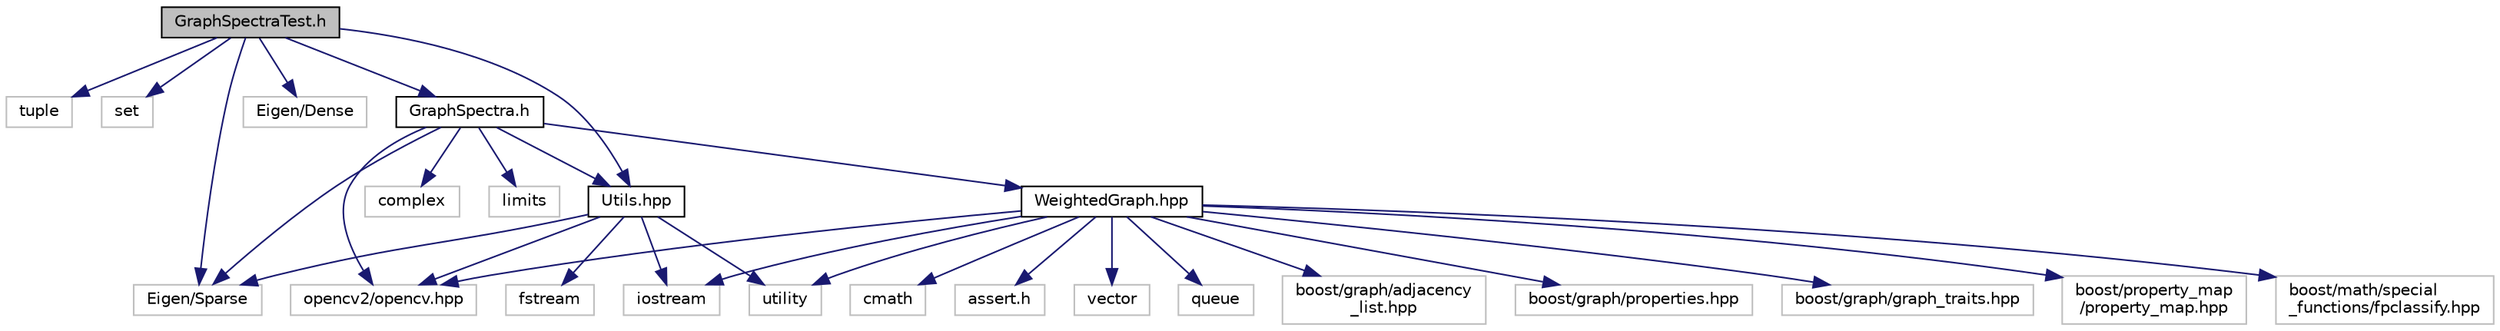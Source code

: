 digraph "GraphSpectraTest.h"
{
  edge [fontname="Helvetica",fontsize="10",labelfontname="Helvetica",labelfontsize="10"];
  node [fontname="Helvetica",fontsize="10",shape=record];
  Node1 [label="GraphSpectraTest.h",height=0.2,width=0.4,color="black", fillcolor="grey75", style="filled" fontcolor="black"];
  Node1 -> Node2 [color="midnightblue",fontsize="10",style="solid",fontname="Helvetica"];
  Node2 [label="tuple",height=0.2,width=0.4,color="grey75", fillcolor="white", style="filled"];
  Node1 -> Node3 [color="midnightblue",fontsize="10",style="solid",fontname="Helvetica"];
  Node3 [label="set",height=0.2,width=0.4,color="grey75", fillcolor="white", style="filled"];
  Node1 -> Node4 [color="midnightblue",fontsize="10",style="solid",fontname="Helvetica"];
  Node4 [label="Eigen/Sparse",height=0.2,width=0.4,color="grey75", fillcolor="white", style="filled"];
  Node1 -> Node5 [color="midnightblue",fontsize="10",style="solid",fontname="Helvetica"];
  Node5 [label="Eigen/Dense",height=0.2,width=0.4,color="grey75", fillcolor="white", style="filled"];
  Node1 -> Node6 [color="midnightblue",fontsize="10",style="solid",fontname="Helvetica"];
  Node6 [label="GraphSpectra.h",height=0.2,width=0.4,color="black", fillcolor="white", style="filled",URL="$_graph_spectra_8h.html"];
  Node6 -> Node4 [color="midnightblue",fontsize="10",style="solid",fontname="Helvetica"];
  Node6 -> Node7 [color="midnightblue",fontsize="10",style="solid",fontname="Helvetica"];
  Node7 [label="opencv2/opencv.hpp",height=0.2,width=0.4,color="grey75", fillcolor="white", style="filled"];
  Node6 -> Node8 [color="midnightblue",fontsize="10",style="solid",fontname="Helvetica"];
  Node8 [label="complex",height=0.2,width=0.4,color="grey75", fillcolor="white", style="filled"];
  Node6 -> Node9 [color="midnightblue",fontsize="10",style="solid",fontname="Helvetica"];
  Node9 [label="limits",height=0.2,width=0.4,color="grey75", fillcolor="white", style="filled"];
  Node6 -> Node10 [color="midnightblue",fontsize="10",style="solid",fontname="Helvetica"];
  Node10 [label="WeightedGraph.hpp",height=0.2,width=0.4,color="black", fillcolor="white", style="filled",URL="$_weighted_graph_8hpp.html"];
  Node10 -> Node11 [color="midnightblue",fontsize="10",style="solid",fontname="Helvetica"];
  Node11 [label="cmath",height=0.2,width=0.4,color="grey75", fillcolor="white", style="filled"];
  Node10 -> Node12 [color="midnightblue",fontsize="10",style="solid",fontname="Helvetica"];
  Node12 [label="assert.h",height=0.2,width=0.4,color="grey75", fillcolor="white", style="filled"];
  Node10 -> Node13 [color="midnightblue",fontsize="10",style="solid",fontname="Helvetica"];
  Node13 [label="iostream",height=0.2,width=0.4,color="grey75", fillcolor="white", style="filled"];
  Node10 -> Node14 [color="midnightblue",fontsize="10",style="solid",fontname="Helvetica"];
  Node14 [label="vector",height=0.2,width=0.4,color="grey75", fillcolor="white", style="filled"];
  Node10 -> Node15 [color="midnightblue",fontsize="10",style="solid",fontname="Helvetica"];
  Node15 [label="queue",height=0.2,width=0.4,color="grey75", fillcolor="white", style="filled"];
  Node10 -> Node16 [color="midnightblue",fontsize="10",style="solid",fontname="Helvetica"];
  Node16 [label="utility",height=0.2,width=0.4,color="grey75", fillcolor="white", style="filled"];
  Node10 -> Node7 [color="midnightblue",fontsize="10",style="solid",fontname="Helvetica"];
  Node10 -> Node17 [color="midnightblue",fontsize="10",style="solid",fontname="Helvetica"];
  Node17 [label="boost/graph/adjacency\l_list.hpp",height=0.2,width=0.4,color="grey75", fillcolor="white", style="filled"];
  Node10 -> Node18 [color="midnightblue",fontsize="10",style="solid",fontname="Helvetica"];
  Node18 [label="boost/graph/properties.hpp",height=0.2,width=0.4,color="grey75", fillcolor="white", style="filled"];
  Node10 -> Node19 [color="midnightblue",fontsize="10",style="solid",fontname="Helvetica"];
  Node19 [label="boost/graph/graph_traits.hpp",height=0.2,width=0.4,color="grey75", fillcolor="white", style="filled"];
  Node10 -> Node20 [color="midnightblue",fontsize="10",style="solid",fontname="Helvetica"];
  Node20 [label="boost/property_map\l/property_map.hpp",height=0.2,width=0.4,color="grey75", fillcolor="white", style="filled"];
  Node10 -> Node21 [color="midnightblue",fontsize="10",style="solid",fontname="Helvetica"];
  Node21 [label="boost/math/special\l_functions/fpclassify.hpp",height=0.2,width=0.4,color="grey75", fillcolor="white", style="filled"];
  Node6 -> Node22 [color="midnightblue",fontsize="10",style="solid",fontname="Helvetica"];
  Node22 [label="Utils.hpp",height=0.2,width=0.4,color="black", fillcolor="white", style="filled",URL="$_utils_8hpp.html"];
  Node22 -> Node16 [color="midnightblue",fontsize="10",style="solid",fontname="Helvetica"];
  Node22 -> Node7 [color="midnightblue",fontsize="10",style="solid",fontname="Helvetica"];
  Node22 -> Node4 [color="midnightblue",fontsize="10",style="solid",fontname="Helvetica"];
  Node22 -> Node13 [color="midnightblue",fontsize="10",style="solid",fontname="Helvetica"];
  Node22 -> Node23 [color="midnightblue",fontsize="10",style="solid",fontname="Helvetica"];
  Node23 [label="fstream",height=0.2,width=0.4,color="grey75", fillcolor="white", style="filled"];
  Node1 -> Node22 [color="midnightblue",fontsize="10",style="solid",fontname="Helvetica"];
}
